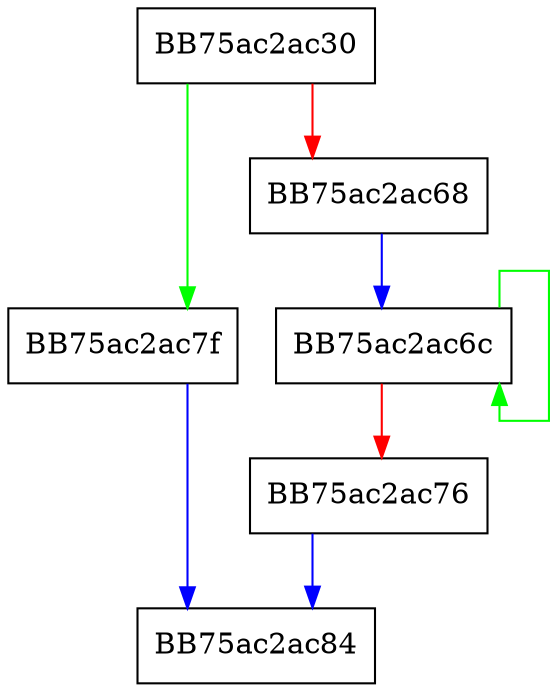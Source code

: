 digraph McTemplateU0pzqx_MPEventWriteTransfer {
  node [shape="box"];
  graph [splines=ortho];
  BB75ac2ac30 -> BB75ac2ac7f [color="green"];
  BB75ac2ac30 -> BB75ac2ac68 [color="red"];
  BB75ac2ac68 -> BB75ac2ac6c [color="blue"];
  BB75ac2ac6c -> BB75ac2ac6c [color="green"];
  BB75ac2ac6c -> BB75ac2ac76 [color="red"];
  BB75ac2ac76 -> BB75ac2ac84 [color="blue"];
  BB75ac2ac7f -> BB75ac2ac84 [color="blue"];
}
